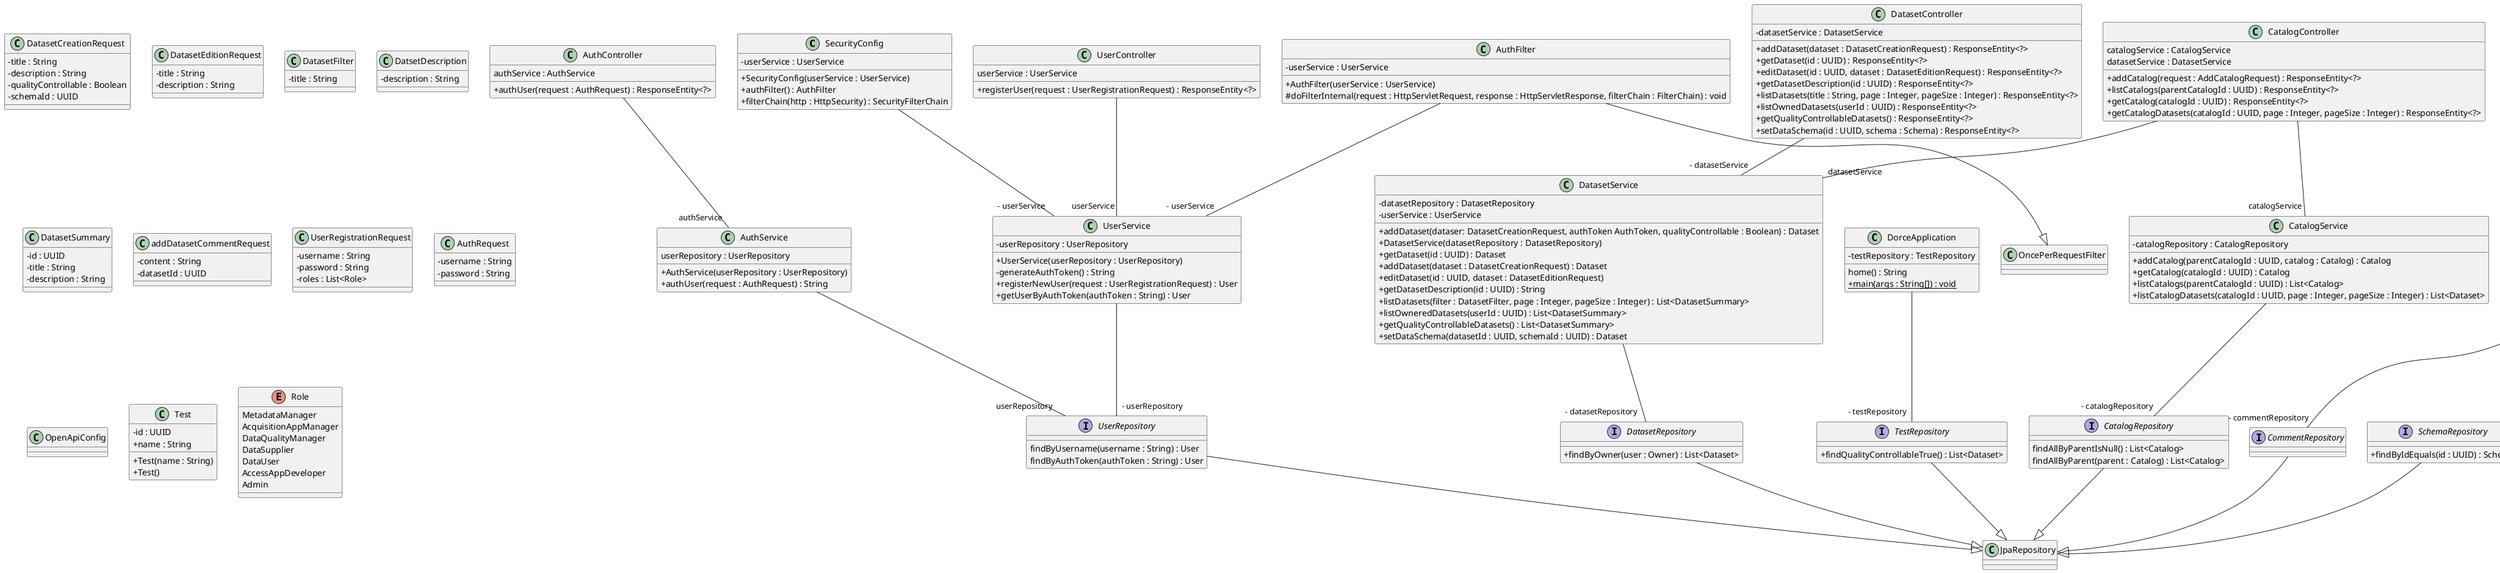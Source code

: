 @startuml
skinparam classAttributeIconSize 0
class SecurityConfig{
- userService : UserService
+ SecurityConfig(userService : UserService)
+ authFilter() : AuthFilter
+ filterChain(http : HttpSecurity) : SecurityFilterChain
}
class AuthService{
userRepository : UserRepository
+ AuthService(userRepository : UserRepository)
+ authUser(request : AuthRequest) : String
}
class DatasetController{
- datasetService : DatasetService
+ addDataset(dataset : DatasetCreationRequest) : ResponseEntity<?>
+ getDataset(id : UUID) : ResponseEntity<?>
+ editDataset(id : UUID, dataset : DatasetEditionRequest) : ResponseEntity<?>
+ getDatasetDescription(id : UUID) : ResponseEntity<?>
+ listDatasets(title : String, page : Integer, pageSize : Integer) : ResponseEntity<?>
+ listOwnedDatasets(userId : UUID) : ResponseEntity<?>
+ getQualityControllableDatasets() : ResponseEntity<?>
+ setDataSchema(id : UUID, schema : Schema) : ResponseEntity<?>
}
class AddCatalogRequest{
- parentCatalogId : UUID
- catalog : CatalogDto
}
class DatasetCreationRequest{
- title : String
- description : String
- qualityControllable : Boolean
- schemaId : UUID
}
class DatasetEditionRequest{
- title : String
- description : String
}
class DatasetFilter{
- title : String
}
class DatsetDescription{
- description : String
}
class DatasetSummary{
- id : UUID
- title : String
- description : String
}
class ResourceNotFoundException{
+ ResourceNotFoundException(message : String)
}
ResourceNotFoundException --|> RuntimeException
class AuthFilter{
- userService : UserService
+ AuthFilter(userService : UserService)
# doFilterInternal(request : HttpServletRequest, response : HttpServletResponse, filterChain : FilterChain) : void
}
AuthFilter --|> OncePerRequestFilter
class DatasetService{
- datasetRepository : DatasetRepository
- userService : UserService
+ addDataset(dataser: DatasetCreationRequest, authToken AuthToken, qualityControllable : Boolean) : Dataset
+ DatasetService(datasetRepository : DatasetRepository)
+ getDataset(id : UUID) : Dataset
+ addDataset(dataset : DatasetCreationRequest) : Dataset
+ editDataset(id : UUID, dataset : DatasetEditionRequest)
+ getDatasetDescription(id : UUID) : String
+ listDatasets(filter : DatasetFilter, page : Integer, pageSize : Integer) : List<DatasetSummary>
+ listOwneredDatasets(userId : UUID) : List<DatasetSummary>
+ getQualityControllableDatasets() : List<DatasetSummary>
+ setDataSchema(datasetId : UUID, schemaId : UUID) : Dataset
}
class CatalogController{
catalogService : CatalogService
datasetService : DatasetService
+ addCatalog(request : AddCatalogRequest) : ResponseEntity<?>
+ listCatalogs(parentCatalogId : UUID) : ResponseEntity<?>
+ getCatalog(catalogId : UUID) : ResponseEntity<?>
+ getCatalogDatasets(catalogId : UUID, page : Integer, pageSize : Integer) : ResponseEntity<?>
}
class Dataset{
- id : UUID
- title : String
- description : String
- owner : User
- qualityControllable : Boolean
- schema : Schema
+ Dataset()
+ Dataset(title : String, description : String, owner : User, qualityControllable : Boolean, schema : Schema)
}
class Comment{
- id : UUID
- content : String
- dataset : Dataset
+ Comment()
+ Comment(content : String, dataset : Dataset)
}
class CommentController{
- commentService : CommentService
+ addDatasetComment(datasetId : UUID, content : String) : ResponseEntity<?>
}
class CommentService{
- commentRepository : CommentRepository
+ CommentService(commentRepository : CommentRepository)
+ addDatasetcomment(datasetId : UUID, content : String) : Comment
}
class Schema{
- id : UUID
+ Schema()
}
class addDatasetCommentRequest{
- content : String
- datasetId : UUID
}
class UserService{
- userRepository : UserRepository
+ UserService(userRepository : UserRepository)
- generateAuthToken() : String
+ registerNewUser(request : UserRegistrationRequest) : User
+ getUserByAuthToken(authToken : String) : User
}
class DorceApplication{
- testRepository : TestRepository
home() : String
+ {static} main(args : String[]) : void
}
class CatalogService{
- catalogRepository : CatalogRepository
+ addCatalog(parentCatalogId : UUID, catalog : Catalog) : Catalog
+ getCatalog(catalogId : UUID) : Catalog
+ listCatalogs(parentCatalogId : UUID) : List<Catalog>
+ listCatalogDatasets(catalogId : UUID, page : Integer, pageSize : Integer) : List<Dataset>
}
class UserRegistrationRequest{
- username : String
- password : String
- roles : List<Role>
}
class AuthController{
authService : AuthService
+ authUser(request : AuthRequest) : ResponseEntity<?>
}
class AuthRequest{
- username : String
- password : String
}
class UserController{
userService : UserService
+ registerUser(request : UserRegistrationRequest) : ResponseEntity<?>
}
class OpenApiConfig{
}
class User{
- id : UUID
- username : String
- password : String
- authToken : String
- roles : List<Role>
+ User()
+ User(username : String, password : String, roles : List<Role>, authToken : String)
}
class Test{
- id : UUID
+ name : String
+ Test(name : String)
+ Test()
}
class Catalog{
- id : UUID
- description : String
- title : String
- issued : LocalDateTime
- modified : LocalDateTime
- parent : Catalog
- catalogs : List<Catalog>
- datasets : List<Dataset>
}
class CatalogDto{
- description : String
- title : String
- datasets : List<UUID>
}
SecurityConfig--"- userService" UserService
AuthService--"userRepository" UserRepository
DatasetController--"- datasetService" DatasetService
AddCatalogRequest--"- catalog" CatalogDto
AuthFilter--"- userService" UserService
DatasetService--"- datasetRepository" DatasetRepository
CatalogController--"catalogService" CatalogService
CatalogController--"datasetService" DatasetService
UserService--"- userRepository" UserRepository
DorceApplication--"- testRepository" TestRepository
CatalogService--"- catalogRepository" CatalogRepository
AuthController--"authService" AuthService
UserController--"userService" UserService
Catalog--"- parent" Catalog
CommentController--"- commentService" CommentService
CommentService--"- commentRepository" CommentRepository
Comment --"- dataset" Dataset
Dataset --"- schema" Schema
Dataset --"- owner" User
Dataset --"- parent" Catalog
interface CatalogRepository{
findAllByParentIsNull() : List<Catalog>
findAllByParent(parent : Catalog) : List<Catalog>
}
CatalogRepository --|> JpaRepository
interface UserRepository{
findByUsername(username : String) : User
findByAuthToken(authToken : String) : User
}
UserRepository --|> JpaRepository
interface DatasetRepository{
+ findByOwner(user : Owner) : List<Dataset>
}
DatasetRepository --|> JpaRepository
interface TestRepository{
+ findQualityControllableTrue() : List<Dataset>
}
TestRepository --|> JpaRepository
interface CommentRepository{
}
CommentRepository --|> JpaRepository
interface SchemaRepository{
+ findByIdEquals(id : UUID) : Schema
}
SchemaRepository --|> JpaRepository
enum Role{
MetadataManager
AcquisitionAppManager
DataQualityManager
DataSupplier
DataUser
AccessAppDeveloper
Admin
}
@enduml